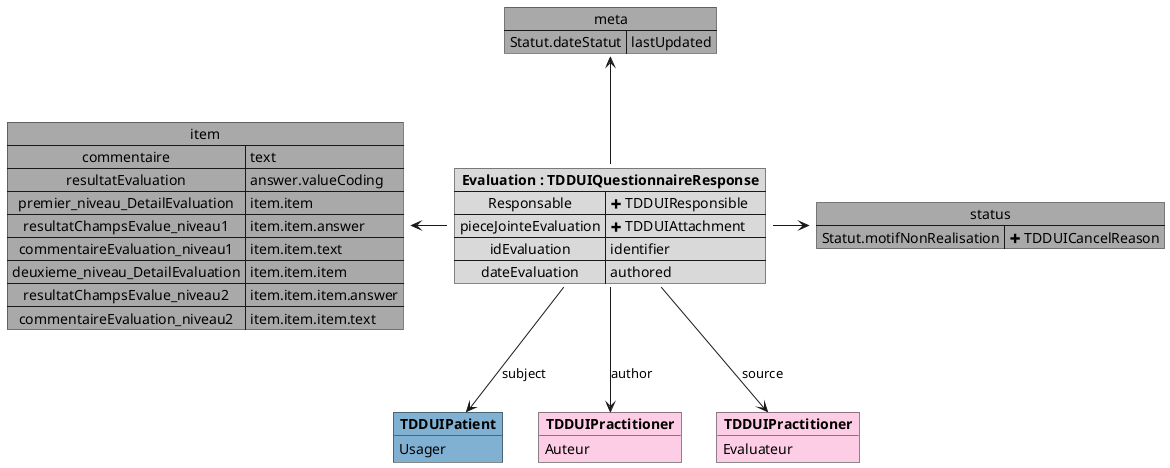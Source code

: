 @startuml

map "item" as item #DarkGray {
    commentaire => text
    resultatEvaluation => answer.valueCoding
    premier_niveau_DetailEvaluation => item.item
    resultatChampsEvalue_niveau1 => item.item.answer
    commentaireEvaluation_niveau1 => item.item.text
    deuxieme_niveau_DetailEvaluation => item.item.item
    resultatChampsEvalue_niveau2 => item.item.item.answer
    commentaireEvaluation_niveau2 => item.item.item.text
}

map "meta" as meta #DarkGray {
    Statut.dateStatut => lastUpdated
}

map "status" as status #DarkGray {
    Statut.motifNonRealisation => <&plus> TDDUICancelReason
}

object "**TDDUIPatient**" as TDDUIPatient_subject #80b1d3 {
    Usager
}

object "**TDDUIPractitioner**" as TDDUIPractitioner_author #fccde5 {
    Auteur
}

object "**TDDUIPractitioner**" as TDDUIPractitioner_source #fccde5 {
    Evaluateur
}

map "**Evaluation : TDDUIQuestionnaireResponse**" as Evaluation #d9d9d9 {
    Responsable => <&plus> TDDUIResponsible
    pieceJointeEvaluation => <&plus> TDDUIAttachment
    idEvaluation => identifier
    dateEvaluation => authored
}

Evaluation -u-> meta
Evaluation -> status
Evaluation -l-> item

Evaluation --> TDDUIPatient_subject : subject
Evaluation --> TDDUIPractitioner_author : author
Evaluation --> TDDUIPractitioner_source : source

@enduml